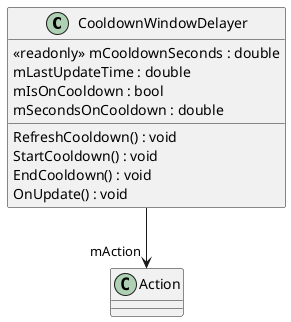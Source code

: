 @startuml
class CooldownWindowDelayer {
    RefreshCooldown() : void
    StartCooldown() : void
    EndCooldown() : void
    OnUpdate() : void
    <<readonly>> mCooldownSeconds : double
    mLastUpdateTime : double
    mIsOnCooldown : bool
    mSecondsOnCooldown : double
}
CooldownWindowDelayer --> "mAction" Action
@enduml
